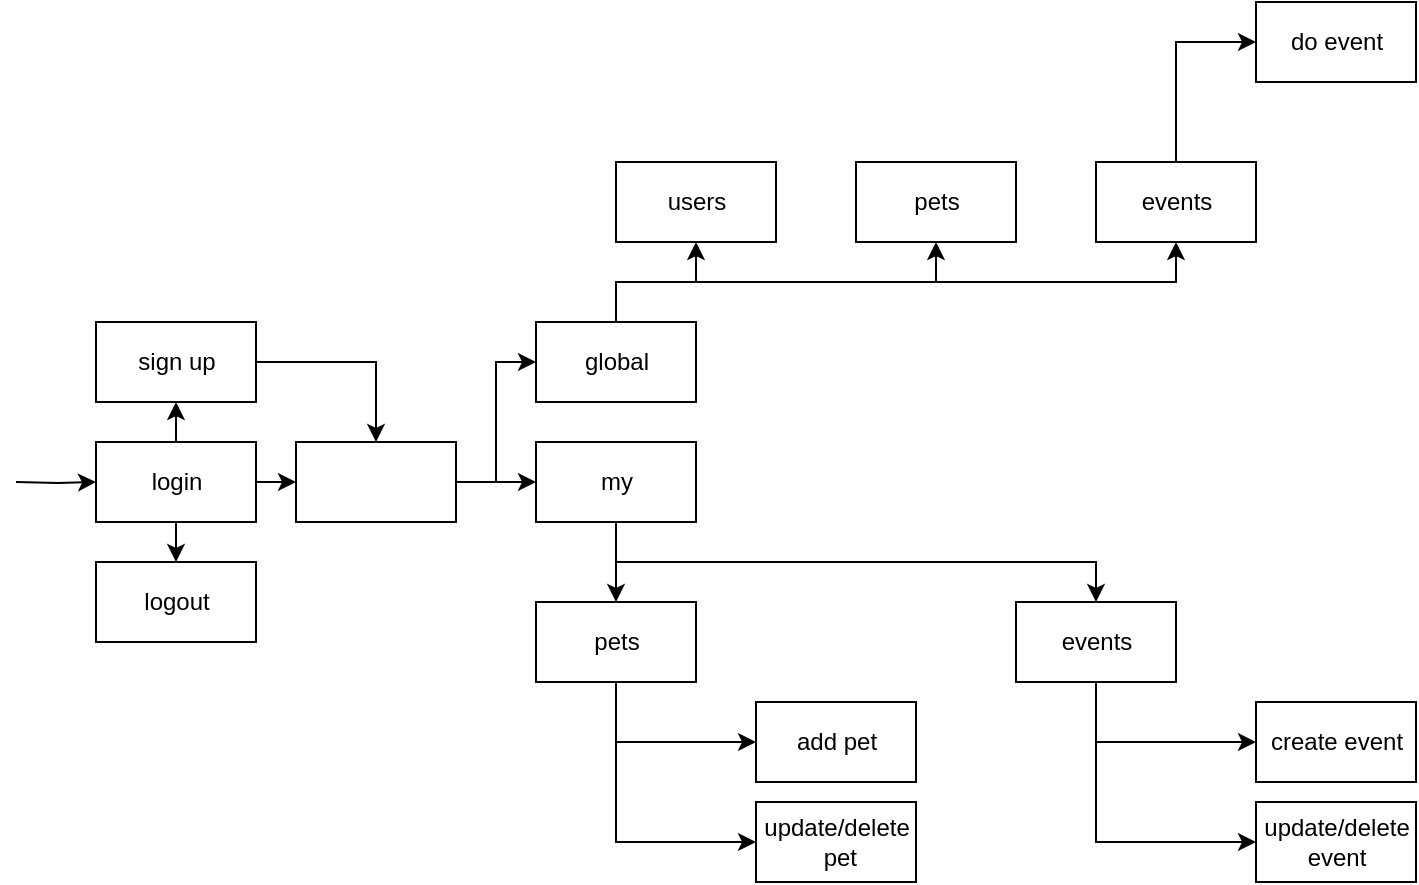 <mxfile version="13.9.2" type="github"><diagram id="8JtLw7ABPXY2uAZeh7CQ" name="Page-1"><mxGraphModel dx="981" dy="1677" grid="1" gridSize="10" guides="1" tooltips="1" connect="1" arrows="1" fold="1" page="1" pageScale="1" pageWidth="827" pageHeight="1169" math="0" shadow="0"><root><mxCell id="0"/><mxCell id="1" parent="0"/><mxCell id="39ix52dfSk84jnAmngSm-16" style="edgeStyle=orthogonalEdgeStyle;rounded=0;orthogonalLoop=1;jettySize=auto;html=1;exitX=0.5;exitY=0;exitDx=0;exitDy=0;entryX=0.5;entryY=1;entryDx=0;entryDy=0;" edge="1" parent="1" source="39ix52dfSk84jnAmngSm-1" target="39ix52dfSk84jnAmngSm-14"><mxGeometry relative="1" as="geometry"/></mxCell><mxCell id="39ix52dfSk84jnAmngSm-42" style="edgeStyle=orthogonalEdgeStyle;rounded=0;orthogonalLoop=1;jettySize=auto;html=1;exitX=1;exitY=0.5;exitDx=0;exitDy=0;entryX=0;entryY=0.5;entryDx=0;entryDy=0;" edge="1" parent="1" source="39ix52dfSk84jnAmngSm-1" target="39ix52dfSk84jnAmngSm-41"><mxGeometry relative="1" as="geometry"/></mxCell><mxCell id="39ix52dfSk84jnAmngSm-55" style="edgeStyle=orthogonalEdgeStyle;rounded=0;orthogonalLoop=1;jettySize=auto;html=1;exitX=0.5;exitY=1;exitDx=0;exitDy=0;entryX=0.5;entryY=0;entryDx=0;entryDy=0;" edge="1" parent="1" source="39ix52dfSk84jnAmngSm-1" target="39ix52dfSk84jnAmngSm-56"><mxGeometry relative="1" as="geometry"><mxPoint x="100" y="-720" as="targetPoint"/></mxGeometry></mxCell><mxCell id="39ix52dfSk84jnAmngSm-1" value="login" style="html=1;" vertex="1" parent="1"><mxGeometry x="60" y="-780" width="80" height="40" as="geometry"/></mxCell><mxCell id="39ix52dfSk84jnAmngSm-18" style="edgeStyle=orthogonalEdgeStyle;rounded=0;orthogonalLoop=1;jettySize=auto;html=1;exitX=0.5;exitY=1;exitDx=0;exitDy=0;entryX=0;entryY=0.5;entryDx=0;entryDy=0;" edge="1" parent="1" source="39ix52dfSk84jnAmngSm-3" target="39ix52dfSk84jnAmngSm-7"><mxGeometry relative="1" as="geometry"><mxPoint x="320" y="-670" as="sourcePoint"/><Array as="points"><mxPoint x="320" y="-630"/></Array></mxGeometry></mxCell><mxCell id="39ix52dfSk84jnAmngSm-21" style="edgeStyle=orthogonalEdgeStyle;rounded=0;orthogonalLoop=1;jettySize=auto;html=1;exitX=0.5;exitY=1;exitDx=0;exitDy=0;entryX=0;entryY=0.5;entryDx=0;entryDy=0;" edge="1" parent="1" source="39ix52dfSk84jnAmngSm-3" target="39ix52dfSk84jnAmngSm-8"><mxGeometry relative="1" as="geometry"><mxPoint x="380" y="-570" as="targetPoint"/><mxPoint x="320" y="-670" as="sourcePoint"/><Array as="points"><mxPoint x="320" y="-580"/></Array></mxGeometry></mxCell><mxCell id="39ix52dfSk84jnAmngSm-3" value="pets" style="html=1;" vertex="1" parent="1"><mxGeometry x="280" y="-700" width="80" height="40" as="geometry"/></mxCell><mxCell id="39ix52dfSk84jnAmngSm-7" value="add pet" style="html=1;" vertex="1" parent="1"><mxGeometry x="390" y="-650" width="80" height="40" as="geometry"/></mxCell><mxCell id="39ix52dfSk84jnAmngSm-8" value="update/delete&lt;br&gt;&amp;nbsp;pet" style="html=1;" vertex="1" parent="1"><mxGeometry x="390" y="-600" width="80" height="40" as="geometry"/></mxCell><mxCell id="39ix52dfSk84jnAmngSm-12" style="edgeStyle=orthogonalEdgeStyle;rounded=0;orthogonalLoop=1;jettySize=auto;html=1;entryX=0;entryY=0.5;entryDx=0;entryDy=0;" edge="1" parent="1" target="39ix52dfSk84jnAmngSm-1"><mxGeometry relative="1" as="geometry"><mxPoint x="20" y="-760" as="sourcePoint"/><mxPoint x="190" y="-750" as="targetPoint"/></mxGeometry></mxCell><mxCell id="39ix52dfSk84jnAmngSm-43" style="edgeStyle=orthogonalEdgeStyle;rounded=0;orthogonalLoop=1;jettySize=auto;html=1;exitX=1;exitY=0.5;exitDx=0;exitDy=0;entryX=0.5;entryY=0;entryDx=0;entryDy=0;" edge="1" parent="1" source="39ix52dfSk84jnAmngSm-14" target="39ix52dfSk84jnAmngSm-41"><mxGeometry relative="1" as="geometry"/></mxCell><mxCell id="39ix52dfSk84jnAmngSm-14" value="sign up" style="html=1;" vertex="1" parent="1"><mxGeometry x="60" y="-840" width="80" height="40" as="geometry"/></mxCell><mxCell id="39ix52dfSk84jnAmngSm-27" style="edgeStyle=orthogonalEdgeStyle;rounded=0;orthogonalLoop=1;jettySize=auto;html=1;exitX=0.5;exitY=1;exitDx=0;exitDy=0;entryX=0.5;entryY=0;entryDx=0;entryDy=0;" edge="1" parent="1" source="39ix52dfSk84jnAmngSm-25" target="39ix52dfSk84jnAmngSm-3"><mxGeometry relative="1" as="geometry"/></mxCell><mxCell id="39ix52dfSk84jnAmngSm-38" style="edgeStyle=orthogonalEdgeStyle;rounded=0;orthogonalLoop=1;jettySize=auto;html=1;exitX=0.5;exitY=1;exitDx=0;exitDy=0;entryX=0.5;entryY=0;entryDx=0;entryDy=0;" edge="1" parent="1" source="39ix52dfSk84jnAmngSm-25" target="39ix52dfSk84jnAmngSm-34"><mxGeometry relative="1" as="geometry"/></mxCell><mxCell id="39ix52dfSk84jnAmngSm-25" value="my" style="html=1;" vertex="1" parent="1"><mxGeometry x="280" y="-780" width="80" height="40" as="geometry"/></mxCell><mxCell id="39ix52dfSk84jnAmngSm-31" style="edgeStyle=orthogonalEdgeStyle;rounded=0;orthogonalLoop=1;jettySize=auto;html=1;exitX=0.5;exitY=1;exitDx=0;exitDy=0;entryX=0;entryY=0.5;entryDx=0;entryDy=0;" edge="1" parent="1" source="39ix52dfSk84jnAmngSm-34" target="39ix52dfSk84jnAmngSm-36"><mxGeometry relative="1" as="geometry"><mxPoint x="560" y="-670" as="sourcePoint"/><Array as="points"><mxPoint x="560" y="-580"/></Array></mxGeometry></mxCell><mxCell id="39ix52dfSk84jnAmngSm-32" style="edgeStyle=orthogonalEdgeStyle;rounded=0;orthogonalLoop=1;jettySize=auto;html=1;exitX=0.5;exitY=1;exitDx=0;exitDy=0;entryX=0;entryY=0.5;entryDx=0;entryDy=0;" edge="1" parent="1" source="39ix52dfSk84jnAmngSm-34" target="39ix52dfSk84jnAmngSm-35"><mxGeometry relative="1" as="geometry"><mxPoint x="640" y="-650" as="targetPoint"/><mxPoint x="560" y="-670" as="sourcePoint"/><Array as="points"><mxPoint x="560" y="-630"/></Array></mxGeometry></mxCell><mxCell id="39ix52dfSk84jnAmngSm-34" value="events" style="html=1;" vertex="1" parent="1"><mxGeometry x="520" y="-700" width="80" height="40" as="geometry"/></mxCell><mxCell id="39ix52dfSk84jnAmngSm-35" value="create event" style="html=1;" vertex="1" parent="1"><mxGeometry x="640" y="-650" width="80" height="40" as="geometry"/></mxCell><mxCell id="39ix52dfSk84jnAmngSm-36" value="update/delete &lt;br&gt;event" style="html=1;" vertex="1" parent="1"><mxGeometry x="640" y="-600" width="80" height="40" as="geometry"/></mxCell><mxCell id="39ix52dfSk84jnAmngSm-49" style="edgeStyle=orthogonalEdgeStyle;rounded=0;orthogonalLoop=1;jettySize=auto;html=1;exitX=0.5;exitY=0;exitDx=0;exitDy=0;entryX=0.5;entryY=1;entryDx=0;entryDy=0;" edge="1" parent="1" source="39ix52dfSk84jnAmngSm-40" target="39ix52dfSk84jnAmngSm-48"><mxGeometry relative="1" as="geometry"/></mxCell><mxCell id="39ix52dfSk84jnAmngSm-50" style="edgeStyle=orthogonalEdgeStyle;rounded=0;orthogonalLoop=1;jettySize=auto;html=1;exitX=0.5;exitY=0;exitDx=0;exitDy=0;entryX=0.5;entryY=1;entryDx=0;entryDy=0;" edge="1" parent="1" source="39ix52dfSk84jnAmngSm-40" target="39ix52dfSk84jnAmngSm-46"><mxGeometry relative="1" as="geometry"/></mxCell><mxCell id="39ix52dfSk84jnAmngSm-51" style="edgeStyle=orthogonalEdgeStyle;rounded=0;orthogonalLoop=1;jettySize=auto;html=1;exitX=0.5;exitY=0;exitDx=0;exitDy=0;entryX=0.5;entryY=1;entryDx=0;entryDy=0;" edge="1" parent="1" source="39ix52dfSk84jnAmngSm-40" target="39ix52dfSk84jnAmngSm-47"><mxGeometry relative="1" as="geometry"/></mxCell><mxCell id="39ix52dfSk84jnAmngSm-40" value="global" style="html=1;" vertex="1" parent="1"><mxGeometry x="280" y="-840" width="80" height="40" as="geometry"/></mxCell><mxCell id="39ix52dfSk84jnAmngSm-44" style="edgeStyle=orthogonalEdgeStyle;rounded=0;orthogonalLoop=1;jettySize=auto;html=1;exitX=1;exitY=0.5;exitDx=0;exitDy=0;entryX=0;entryY=0.5;entryDx=0;entryDy=0;" edge="1" parent="1" source="39ix52dfSk84jnAmngSm-41" target="39ix52dfSk84jnAmngSm-25"><mxGeometry relative="1" as="geometry"/></mxCell><mxCell id="39ix52dfSk84jnAmngSm-45" style="edgeStyle=orthogonalEdgeStyle;rounded=0;orthogonalLoop=1;jettySize=auto;html=1;exitX=1;exitY=0.5;exitDx=0;exitDy=0;entryX=0;entryY=0.5;entryDx=0;entryDy=0;" edge="1" parent="1" source="39ix52dfSk84jnAmngSm-41" target="39ix52dfSk84jnAmngSm-40"><mxGeometry relative="1" as="geometry"/></mxCell><mxCell id="39ix52dfSk84jnAmngSm-41" value="" style="html=1;" vertex="1" parent="1"><mxGeometry x="160" y="-780" width="80" height="40" as="geometry"/></mxCell><mxCell id="39ix52dfSk84jnAmngSm-46" value="pets" style="html=1;" vertex="1" parent="1"><mxGeometry x="440" y="-920" width="80" height="40" as="geometry"/></mxCell><mxCell id="39ix52dfSk84jnAmngSm-54" style="edgeStyle=orthogonalEdgeStyle;rounded=0;orthogonalLoop=1;jettySize=auto;html=1;exitX=0.5;exitY=0;exitDx=0;exitDy=0;entryX=0;entryY=0.5;entryDx=0;entryDy=0;" edge="1" parent="1" source="39ix52dfSk84jnAmngSm-47" target="39ix52dfSk84jnAmngSm-52"><mxGeometry relative="1" as="geometry"/></mxCell><mxCell id="39ix52dfSk84jnAmngSm-47" value="events" style="html=1;" vertex="1" parent="1"><mxGeometry x="560" y="-920" width="80" height="40" as="geometry"/></mxCell><mxCell id="39ix52dfSk84jnAmngSm-48" value="users" style="html=1;" vertex="1" parent="1"><mxGeometry x="320" y="-920" width="80" height="40" as="geometry"/></mxCell><mxCell id="39ix52dfSk84jnAmngSm-52" value="do event" style="html=1;" vertex="1" parent="1"><mxGeometry x="640" y="-1000" width="80" height="40" as="geometry"/></mxCell><mxCell id="39ix52dfSk84jnAmngSm-56" value="logout" style="html=1;" vertex="1" parent="1"><mxGeometry x="60" y="-720" width="80" height="40" as="geometry"/></mxCell></root></mxGraphModel></diagram></mxfile>